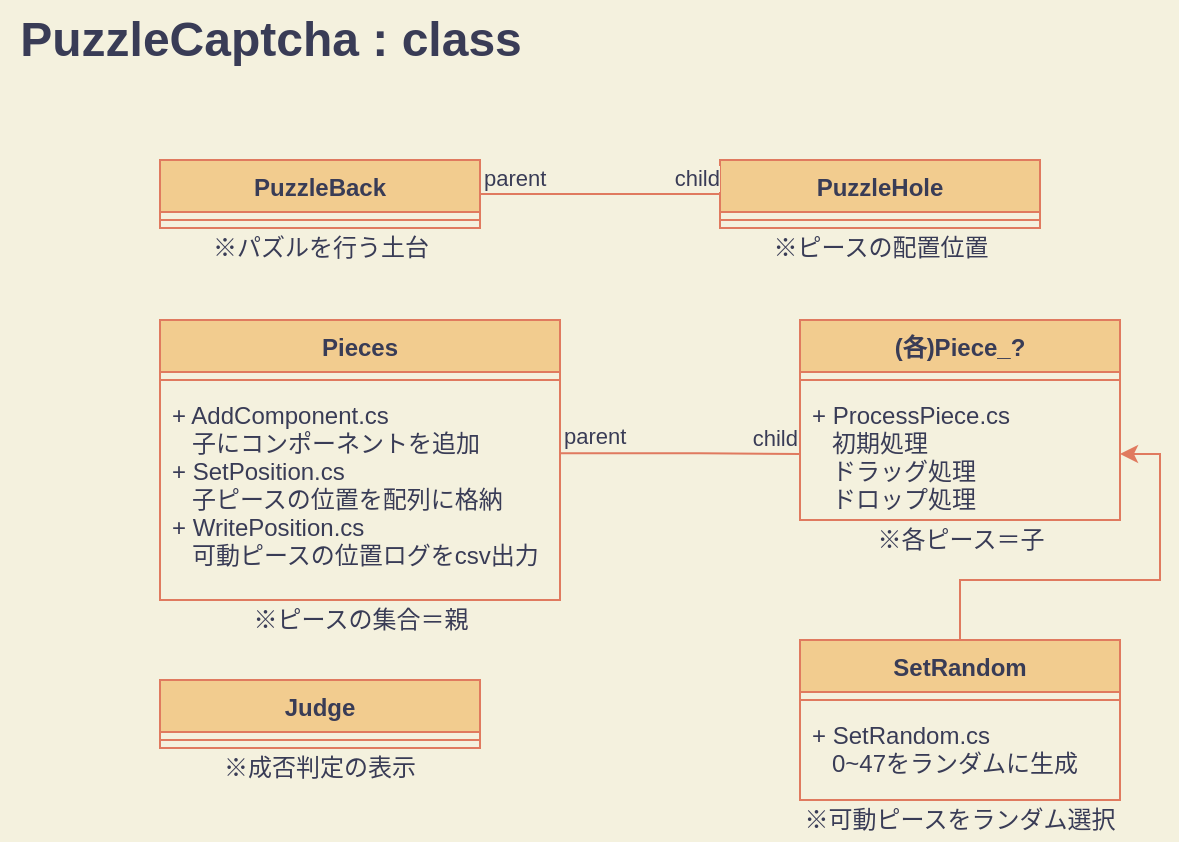 <mxfile version="15.4.3" type="embed" pages="2">
    <diagram id="vXSJ0vEddYjprkYEII-Z" name="ページ1">
        <mxGraphModel dx="733" dy="470" grid="1" gridSize="10" guides="1" tooltips="1" connect="1" arrows="1" fold="1" page="1" pageScale="1" pageWidth="827" pageHeight="1169" background="#F4F1DE" math="0" shadow="0">
            <root>
                <mxCell id="d3K3mkt8cVzpeXBTparw-0"/>
                <mxCell id="d3K3mkt8cVzpeXBTparw-1" parent="d3K3mkt8cVzpeXBTparw-0"/>
                <mxCell id="d3K3mkt8cVzpeXBTparw-2" value="PuzzleBack" style="swimlane;fontStyle=1;align=center;verticalAlign=top;childLayout=stackLayout;horizontal=1;startSize=26;horizontalStack=0;resizeParent=1;resizeParentMax=0;resizeLast=0;collapsible=1;marginBottom=0;fillColor=#F2CC8F;strokeColor=#E07A5F;fontColor=#393C56;" parent="d3K3mkt8cVzpeXBTparw-1" vertex="1">
                    <mxGeometry x="80" y="80" width="160" height="34" as="geometry">
                        <mxRectangle x="69" y="100" width="100" height="26" as="alternateBounds"/>
                    </mxGeometry>
                </mxCell>
                <mxCell id="d3K3mkt8cVzpeXBTparw-3" value="" style="line;strokeWidth=1;fillColor=none;align=left;verticalAlign=middle;spacingTop=-1;spacingLeft=3;spacingRight=3;rotatable=0;labelPosition=right;points=[];portConstraint=eastwest;labelBackgroundColor=#F4F1DE;strokeColor=#E07A5F;fontColor=#393C56;" parent="d3K3mkt8cVzpeXBTparw-2" vertex="1">
                    <mxGeometry y="26" width="160" height="8" as="geometry"/>
                </mxCell>
                <mxCell id="d3K3mkt8cVzpeXBTparw-4" value="PuzzleCaptcha : class" style="text;strokeColor=none;fillColor=none;html=1;fontSize=24;fontStyle=1;verticalAlign=middle;align=center;fontColor=#393C56;" parent="d3K3mkt8cVzpeXBTparw-1" vertex="1">
                    <mxGeometry width="270" height="40" as="geometry"/>
                </mxCell>
                <mxCell id="d3K3mkt8cVzpeXBTparw-5" value="PuzzleHole" style="swimlane;fontStyle=1;align=center;verticalAlign=top;childLayout=stackLayout;horizontal=1;startSize=26;horizontalStack=0;resizeParent=1;resizeParentMax=0;resizeLast=0;collapsible=1;marginBottom=0;fillColor=#F2CC8F;strokeColor=#E07A5F;fontColor=#393C56;" parent="d3K3mkt8cVzpeXBTparw-1" vertex="1">
                    <mxGeometry x="360" y="80" width="160" height="34" as="geometry">
                        <mxRectangle x="69" y="100" width="100" height="26" as="alternateBounds"/>
                    </mxGeometry>
                </mxCell>
                <mxCell id="d3K3mkt8cVzpeXBTparw-6" value="" style="line;strokeWidth=1;fillColor=none;align=left;verticalAlign=middle;spacingTop=-1;spacingLeft=3;spacingRight=3;rotatable=0;labelPosition=right;points=[];portConstraint=eastwest;labelBackgroundColor=#F4F1DE;strokeColor=#E07A5F;fontColor=#393C56;" parent="d3K3mkt8cVzpeXBTparw-5" vertex="1">
                    <mxGeometry y="26" width="160" height="8" as="geometry"/>
                </mxCell>
                <mxCell id="d3K3mkt8cVzpeXBTparw-7" value="※パズルを行う土台" style="text;html=1;strokeColor=none;fillColor=none;align=center;verticalAlign=middle;whiteSpace=wrap;rounded=0;fontColor=#393C56;" parent="d3K3mkt8cVzpeXBTparw-1" vertex="1">
                    <mxGeometry x="102.5" y="114" width="115" height="20" as="geometry"/>
                </mxCell>
                <mxCell id="d3K3mkt8cVzpeXBTparw-8" value="※ピースの配置位置" style="text;html=1;strokeColor=none;fillColor=none;align=center;verticalAlign=middle;whiteSpace=wrap;rounded=0;fontColor=#393C56;" parent="d3K3mkt8cVzpeXBTparw-1" vertex="1">
                    <mxGeometry x="377.5" y="114" width="125" height="20" as="geometry"/>
                </mxCell>
                <mxCell id="d3K3mkt8cVzpeXBTparw-9" value="Pieces" style="swimlane;fontStyle=1;align=center;verticalAlign=top;childLayout=stackLayout;horizontal=1;startSize=26;horizontalStack=0;resizeParent=1;resizeParentMax=0;resizeLast=0;collapsible=1;marginBottom=0;fillColor=#F2CC8F;strokeColor=#E07A5F;fontColor=#393C56;" parent="d3K3mkt8cVzpeXBTparw-1" vertex="1">
                    <mxGeometry x="80" y="160" width="200" height="140" as="geometry"/>
                </mxCell>
                <mxCell id="d3K3mkt8cVzpeXBTparw-10" value="" style="line;strokeWidth=1;fillColor=none;align=left;verticalAlign=middle;spacingTop=-1;spacingLeft=3;spacingRight=3;rotatable=0;labelPosition=right;points=[];portConstraint=eastwest;labelBackgroundColor=#F4F1DE;strokeColor=#E07A5F;fontColor=#393C56;" parent="d3K3mkt8cVzpeXBTparw-9" vertex="1">
                    <mxGeometry y="26" width="200" height="8" as="geometry"/>
                </mxCell>
                <mxCell id="d3K3mkt8cVzpeXBTparw-11" value="+ AddComponent.cs&#10;   子にコンポーネントを追加&#10;+ SetPosition.cs&#10;   子ピースの位置を配列に格納&#10;+ WritePosition.cs&#10;   可動ピースの位置ログをcsv出力" style="text;strokeColor=none;fillColor=none;align=left;verticalAlign=top;spacingLeft=4;spacingRight=4;overflow=hidden;rotatable=0;points=[[0,0.5],[1,0.5]];portConstraint=eastwest;fontColor=#393C56;" parent="d3K3mkt8cVzpeXBTparw-9" vertex="1">
                    <mxGeometry y="34" width="200" height="106" as="geometry"/>
                </mxCell>
                <mxCell id="d3K3mkt8cVzpeXBTparw-12" value="※ピースの集合＝親" style="text;html=1;strokeColor=none;fillColor=none;align=center;verticalAlign=middle;whiteSpace=wrap;rounded=0;fontColor=#393C56;" parent="d3K3mkt8cVzpeXBTparw-1" vertex="1">
                    <mxGeometry x="122.5" y="300" width="115" height="20" as="geometry"/>
                </mxCell>
                <mxCell id="d3K3mkt8cVzpeXBTparw-13" value="(各)Piece_?" style="swimlane;fontStyle=1;align=center;verticalAlign=top;childLayout=stackLayout;horizontal=1;startSize=26;horizontalStack=0;resizeParent=1;resizeParentMax=0;resizeLast=0;collapsible=1;marginBottom=0;fillColor=#F2CC8F;strokeColor=#E07A5F;fontColor=#393C56;" parent="d3K3mkt8cVzpeXBTparw-1" vertex="1">
                    <mxGeometry x="400" y="160" width="160" height="100" as="geometry"/>
                </mxCell>
                <mxCell id="d3K3mkt8cVzpeXBTparw-14" value="" style="line;strokeWidth=1;fillColor=none;align=left;verticalAlign=middle;spacingTop=-1;spacingLeft=3;spacingRight=3;rotatable=0;labelPosition=right;points=[];portConstraint=eastwest;labelBackgroundColor=#F4F1DE;strokeColor=#E07A5F;fontColor=#393C56;" parent="d3K3mkt8cVzpeXBTparw-13" vertex="1">
                    <mxGeometry y="26" width="160" height="8" as="geometry"/>
                </mxCell>
                <mxCell id="d3K3mkt8cVzpeXBTparw-15" value="+ ProcessPiece.cs&#10;   初期処理&#10;   ドラッグ処理&#10;   ドロップ処理" style="text;strokeColor=none;fillColor=none;align=left;verticalAlign=top;spacingLeft=4;spacingRight=4;overflow=hidden;rotatable=0;points=[[0,0.5],[1,0.5]];portConstraint=eastwest;fontColor=#393C56;" parent="d3K3mkt8cVzpeXBTparw-13" vertex="1">
                    <mxGeometry y="34" width="160" height="66" as="geometry"/>
                </mxCell>
                <mxCell id="d3K3mkt8cVzpeXBTparw-16" value="※各ピース＝子" style="text;html=1;strokeColor=none;fillColor=none;align=center;verticalAlign=middle;whiteSpace=wrap;rounded=0;fontColor=#393C56;" parent="d3K3mkt8cVzpeXBTparw-1" vertex="1">
                    <mxGeometry x="422.5" y="260" width="115" height="20" as="geometry"/>
                </mxCell>
                <mxCell id="d3K3mkt8cVzpeXBTparw-17" style="edgeStyle=orthogonalEdgeStyle;rounded=0;orthogonalLoop=1;jettySize=auto;html=1;entryX=1;entryY=0.5;entryDx=0;entryDy=0;labelBackgroundColor=#F4F1DE;strokeColor=#E07A5F;fontColor=#393C56;" parent="d3K3mkt8cVzpeXBTparw-1" source="d3K3mkt8cVzpeXBTparw-18" target="d3K3mkt8cVzpeXBTparw-15" edge="1">
                    <mxGeometry relative="1" as="geometry"/>
                </mxCell>
                <mxCell id="d3K3mkt8cVzpeXBTparw-18" value="SetRandom" style="swimlane;fontStyle=1;align=center;verticalAlign=top;childLayout=stackLayout;horizontal=1;startSize=26;horizontalStack=0;resizeParent=1;resizeParentMax=0;resizeLast=0;collapsible=1;marginBottom=0;fillColor=#F2CC8F;strokeColor=#E07A5F;fontColor=#393C56;" parent="d3K3mkt8cVzpeXBTparw-1" vertex="1">
                    <mxGeometry x="400" y="320" width="160" height="80" as="geometry"/>
                </mxCell>
                <mxCell id="d3K3mkt8cVzpeXBTparw-19" value="" style="line;strokeWidth=1;fillColor=none;align=left;verticalAlign=middle;spacingTop=-1;spacingLeft=3;spacingRight=3;rotatable=0;labelPosition=right;points=[];portConstraint=eastwest;labelBackgroundColor=#F4F1DE;strokeColor=#E07A5F;fontColor=#393C56;" parent="d3K3mkt8cVzpeXBTparw-18" vertex="1">
                    <mxGeometry y="26" width="160" height="8" as="geometry"/>
                </mxCell>
                <mxCell id="d3K3mkt8cVzpeXBTparw-20" value="+ SetRandom.cs&#10;   0~47をランダムに生成" style="text;strokeColor=none;fillColor=none;align=left;verticalAlign=top;spacingLeft=4;spacingRight=4;overflow=hidden;rotatable=0;points=[[0,0.5],[1,0.5]];portConstraint=eastwest;fontColor=#393C56;" parent="d3K3mkt8cVzpeXBTparw-18" vertex="1">
                    <mxGeometry y="34" width="160" height="46" as="geometry"/>
                </mxCell>
                <mxCell id="d3K3mkt8cVzpeXBTparw-21" value="" style="endArrow=none;html=1;edgeStyle=orthogonalEdgeStyle;entryX=0;entryY=0.5;entryDx=0;entryDy=0;exitX=1.002;exitY=0.308;exitDx=0;exitDy=0;exitPerimeter=0;labelBackgroundColor=#F4F1DE;strokeColor=#E07A5F;fontColor=#393C56;" parent="d3K3mkt8cVzpeXBTparw-1" source="d3K3mkt8cVzpeXBTparw-11" target="d3K3mkt8cVzpeXBTparw-15" edge="1">
                    <mxGeometry relative="1" as="geometry">
                        <mxPoint x="240" y="220" as="sourcePoint"/>
                        <mxPoint x="380" y="220" as="targetPoint"/>
                    </mxGeometry>
                </mxCell>
                <mxCell id="d3K3mkt8cVzpeXBTparw-22" value="parent" style="edgeLabel;resizable=0;html=1;align=left;verticalAlign=bottom;labelBackgroundColor=#F4F1DE;fontColor=#393C56;" parent="d3K3mkt8cVzpeXBTparw-21" connectable="0" vertex="1">
                    <mxGeometry x="-1" relative="1" as="geometry"/>
                </mxCell>
                <mxCell id="d3K3mkt8cVzpeXBTparw-23" value="child" style="edgeLabel;resizable=0;html=1;align=right;verticalAlign=bottom;labelBackgroundColor=#F4F1DE;fontColor=#393C56;" parent="d3K3mkt8cVzpeXBTparw-21" connectable="0" vertex="1">
                    <mxGeometry x="1" relative="1" as="geometry"/>
                </mxCell>
                <mxCell id="d3K3mkt8cVzpeXBTparw-24" value="" style="endArrow=none;html=1;edgeStyle=orthogonalEdgeStyle;entryX=0;entryY=0.5;entryDx=0;entryDy=0;exitX=1;exitY=0.5;exitDx=0;exitDy=0;labelBackgroundColor=#F4F1DE;strokeColor=#E07A5F;fontColor=#393C56;" parent="d3K3mkt8cVzpeXBTparw-1" source="d3K3mkt8cVzpeXBTparw-2" target="d3K3mkt8cVzpeXBTparw-5" edge="1">
                    <mxGeometry relative="1" as="geometry">
                        <mxPoint x="217.5" y="150" as="sourcePoint"/>
                        <mxPoint x="377.5" y="150" as="targetPoint"/>
                    </mxGeometry>
                </mxCell>
                <mxCell id="d3K3mkt8cVzpeXBTparw-25" value="parent" style="edgeLabel;resizable=0;html=1;align=left;verticalAlign=bottom;labelBackgroundColor=#F4F1DE;fontColor=#393C56;" parent="d3K3mkt8cVzpeXBTparw-24" connectable="0" vertex="1">
                    <mxGeometry x="-1" relative="1" as="geometry"/>
                </mxCell>
                <mxCell id="d3K3mkt8cVzpeXBTparw-26" value="child" style="edgeLabel;resizable=0;html=1;align=right;verticalAlign=bottom;labelBackgroundColor=#F4F1DE;fontColor=#393C56;" parent="d3K3mkt8cVzpeXBTparw-24" connectable="0" vertex="1">
                    <mxGeometry x="1" relative="1" as="geometry"/>
                </mxCell>
                <mxCell id="d3K3mkt8cVzpeXBTparw-27" value="Judge" style="swimlane;fontStyle=1;align=center;verticalAlign=top;childLayout=stackLayout;horizontal=1;startSize=26;horizontalStack=0;resizeParent=1;resizeParentMax=0;resizeLast=0;collapsible=1;marginBottom=0;fillColor=#F2CC8F;strokeColor=#E07A5F;fontColor=#393C56;" parent="d3K3mkt8cVzpeXBTparw-1" vertex="1">
                    <mxGeometry x="80" y="340" width="160" height="34" as="geometry"/>
                </mxCell>
                <mxCell id="d3K3mkt8cVzpeXBTparw-28" value="" style="line;strokeWidth=1;fillColor=none;align=left;verticalAlign=middle;spacingTop=-1;spacingLeft=3;spacingRight=3;rotatable=0;labelPosition=right;points=[];portConstraint=eastwest;labelBackgroundColor=#F4F1DE;strokeColor=#E07A5F;fontColor=#393C56;" parent="d3K3mkt8cVzpeXBTparw-27" vertex="1">
                    <mxGeometry y="26" width="160" height="8" as="geometry"/>
                </mxCell>
                <mxCell id="d3K3mkt8cVzpeXBTparw-29" value="※可動ピースをランダム選択" style="text;html=1;strokeColor=none;fillColor=none;align=center;verticalAlign=middle;whiteSpace=wrap;rounded=0;fontColor=#393C56;" parent="d3K3mkt8cVzpeXBTparw-1" vertex="1">
                    <mxGeometry x="400" y="400" width="160" height="20" as="geometry"/>
                </mxCell>
                <mxCell id="d3K3mkt8cVzpeXBTparw-30" value="※成否判定の表示" style="text;html=1;strokeColor=none;fillColor=none;align=center;verticalAlign=middle;whiteSpace=wrap;rounded=0;fontColor=#393C56;" parent="d3K3mkt8cVzpeXBTparw-1" vertex="1">
                    <mxGeometry x="80" y="374" width="160" height="20" as="geometry"/>
                </mxCell>
            </root>
        </mxGraphModel>
    </diagram>
    <diagram id="tc_eSPnNpgvELbni5aLJ" name="ページ2">
        <mxGraphModel dx="733" dy="470" grid="1" gridSize="10" guides="1" tooltips="1" connect="1" arrows="1" fold="1" page="1" pageScale="1" pageWidth="827" pageHeight="1169" background="#F4F1DE" math="0" shadow="0">
            <root>
                <mxCell id="0"/>
                <mxCell id="1" parent="0"/>
                <mxCell id="15" style="edgeStyle=orthogonalEdgeStyle;rounded=0;orthogonalLoop=1;jettySize=auto;html=1;entryX=0.5;entryY=0;entryDx=0;entryDy=0;labelBackgroundColor=#F4F1DE;strokeColor=#E07A5F;fontColor=#393C56;" parent="1" source="2" target="6" edge="1">
                    <mxGeometry relative="1" as="geometry"/>
                </mxCell>
                <mxCell id="2" value="" style="ellipse;strokeColor=none;fillColor=#F2CC8F;fontColor=#393C56;" parent="1" vertex="1">
                    <mxGeometry x="170" y="80" width="30" height="30" as="geometry"/>
                </mxCell>
                <mxCell id="3" value="" style="ellipse;html=1;shape=endState;fillColor=#F2CC8F;strokeColor=#E07A5F;fontColor=#393C56;" parent="1" vertex="1">
                    <mxGeometry x="530" y="560" width="30" height="30" as="geometry"/>
                </mxCell>
                <mxCell id="5" value="PuzzleCaptcha : activity" style="text;strokeColor=none;fillColor=none;html=1;fontSize=24;fontStyle=1;verticalAlign=middle;align=center;fontColor=#393C56;" parent="1" vertex="1">
                    <mxGeometry width="310" height="40" as="geometry"/>
                </mxCell>
                <mxCell id="16" style="edgeStyle=orthogonalEdgeStyle;rounded=0;orthogonalLoop=1;jettySize=auto;html=1;entryX=0.5;entryY=0;entryDx=0;entryDy=0;labelBackgroundColor=#F4F1DE;strokeColor=#E07A5F;fontColor=#393C56;" parent="1" source="6" target="7" edge="1">
                    <mxGeometry relative="1" as="geometry"/>
                </mxCell>
                <mxCell id="6" value="各ピースにコンポーネントを追加する.&lt;br&gt;AddComponent.cs" style="rounded=1;whiteSpace=wrap;html=1;fillColor=#F2CC8F;strokeColor=#E07A5F;fontColor=#393C56;" parent="1" vertex="1">
                    <mxGeometry x="80" y="160" width="210" height="60" as="geometry"/>
                </mxCell>
                <mxCell id="17" style="edgeStyle=orthogonalEdgeStyle;rounded=0;orthogonalLoop=1;jettySize=auto;html=1;labelBackgroundColor=#F4F1DE;strokeColor=#E07A5F;fontColor=#393C56;" parent="1" source="7" target="8" edge="1">
                    <mxGeometry relative="1" as="geometry"/>
                </mxCell>
                <mxCell id="7" value="可動ピースをランダムに選択する.&lt;br&gt;SetRandom.cs" style="rounded=1;whiteSpace=wrap;html=1;fillColor=#F2CC8F;strokeColor=#E07A5F;fontColor=#393C56;" parent="1" vertex="1">
                    <mxGeometry x="80" y="260" width="210" height="60" as="geometry"/>
                </mxCell>
                <mxCell id="18" style="edgeStyle=orthogonalEdgeStyle;rounded=0;orthogonalLoop=1;jettySize=auto;html=1;entryX=0.5;entryY=0;entryDx=0;entryDy=0;labelBackgroundColor=#F4F1DE;strokeColor=#E07A5F;fontColor=#393C56;" parent="1" source="8" target="9" edge="1">
                    <mxGeometry relative="1" as="geometry"/>
                </mxCell>
                <mxCell id="8" value="各ピースの位置を配列に格納する.&lt;br&gt;SetPosition.cs" style="rounded=1;whiteSpace=wrap;html=1;fillColor=#F2CC8F;strokeColor=#E07A5F;fontColor=#393C56;" parent="1" vertex="1">
                    <mxGeometry x="80" y="360" width="210" height="60" as="geometry"/>
                </mxCell>
                <mxCell id="19" style="edgeStyle=orthogonalEdgeStyle;rounded=0;orthogonalLoop=1;jettySize=auto;html=1;exitX=0.5;exitY=1;exitDx=0;exitDy=0;entryX=0.5;entryY=0;entryDx=0;entryDy=0;labelBackgroundColor=#F4F1DE;strokeColor=#E07A5F;fontColor=#393C56;" parent="1" source="9" target="10" edge="1">
                    <mxGeometry relative="1" as="geometry">
                        <Array as="points">
                            <mxPoint x="185" y="540"/>
                            <mxPoint x="320" y="540"/>
                            <mxPoint x="320" y="140"/>
                            <mxPoint x="545" y="140"/>
                        </Array>
                    </mxGeometry>
                </mxCell>
                <mxCell id="9" value="可動ピースを初期位置に配置する.&lt;br&gt;ProcessPiece.cs" style="rounded=1;whiteSpace=wrap;html=1;fillColor=#F2CC8F;strokeColor=#E07A5F;fontColor=#393C56;" parent="1" vertex="1">
                    <mxGeometry x="80" y="460" width="210" height="60" as="geometry"/>
                </mxCell>
                <mxCell id="20" style="edgeStyle=orthogonalEdgeStyle;rounded=0;orthogonalLoop=1;jettySize=auto;html=1;entryX=0.5;entryY=0;entryDx=0;entryDy=0;labelBackgroundColor=#F4F1DE;strokeColor=#E07A5F;fontColor=#393C56;" parent="1" source="10" target="11" edge="1">
                    <mxGeometry relative="1" as="geometry"/>
                </mxCell>
                <mxCell id="10" value="可動ピースをドラッグする.&lt;br&gt;ProcessPiece.cs" style="rounded=1;whiteSpace=wrap;html=1;fillColor=#F2CC8F;strokeColor=#E07A5F;fontColor=#393C56;" parent="1" vertex="1">
                    <mxGeometry x="440" y="160" width="210" height="60" as="geometry"/>
                </mxCell>
                <mxCell id="21" style="edgeStyle=orthogonalEdgeStyle;rounded=0;orthogonalLoop=1;jettySize=auto;html=1;exitX=0;exitY=0.5;exitDx=0;exitDy=0;entryX=0.5;entryY=0;entryDx=0;entryDy=0;labelBackgroundColor=#F4F1DE;strokeColor=#E07A5F;fontColor=#393C56;" parent="1" source="11" target="13" edge="1">
                    <mxGeometry relative="1" as="geometry"/>
                </mxCell>
                <mxCell id="22" style="edgeStyle=orthogonalEdgeStyle;rounded=0;orthogonalLoop=1;jettySize=auto;html=1;entryX=0.5;entryY=0;entryDx=0;entryDy=0;exitX=1;exitY=0.5;exitDx=0;exitDy=0;labelBackgroundColor=#F4F1DE;strokeColor=#E07A5F;fontColor=#393C56;" parent="1" source="11" target="14" edge="1">
                    <mxGeometry relative="1" as="geometry"/>
                </mxCell>
                <mxCell id="11" value="ピースがはまったかどうか.&#10;ProcessPiece.cs" style="rhombus;fillColor=#F2CC8F;strokeColor=#E07A5F;fontColor=#393C56;" parent="1" vertex="1">
                    <mxGeometry x="425" y="255" width="240" height="70" as="geometry"/>
                </mxCell>
                <mxCell id="29" style="edgeStyle=orthogonalEdgeStyle;rounded=0;orthogonalLoop=1;jettySize=auto;html=1;labelBackgroundColor=#F4F1DE;strokeColor=#E07A5F;fontColor=#393C56;" parent="1" source="13" target="28" edge="1">
                    <mxGeometry relative="1" as="geometry"/>
                </mxCell>
                <mxCell id="13" value="「success」を表示する.&lt;br&gt;ProcessPiece.cs" style="rounded=1;whiteSpace=wrap;html=1;fillColor=#F2CC8F;strokeColor=#E07A5F;fontColor=#393C56;" parent="1" vertex="1">
                    <mxGeometry x="330" y="360" width="210" height="60" as="geometry"/>
                </mxCell>
                <mxCell id="30" style="edgeStyle=orthogonalEdgeStyle;rounded=0;orthogonalLoop=1;jettySize=auto;html=1;entryX=0.5;entryY=0;entryDx=0;entryDy=0;labelBackgroundColor=#F4F1DE;strokeColor=#E07A5F;fontColor=#393C56;" parent="1" source="14" target="28" edge="1">
                    <mxGeometry relative="1" as="geometry"/>
                </mxCell>
                <mxCell id="14" value="「false」を表示する.&lt;br&gt;ProcessPiece.cs" style="rounded=1;whiteSpace=wrap;html=1;fillColor=#F2CC8F;strokeColor=#E07A5F;fontColor=#393C56;" parent="1" vertex="1">
                    <mxGeometry x="550" y="360" width="210" height="60" as="geometry"/>
                </mxCell>
                <mxCell id="25" value="Yes" style="text;html=1;strokeColor=none;fillColor=none;align=center;verticalAlign=middle;whiteSpace=wrap;rounded=0;fontColor=#393C56;" parent="1" vertex="1">
                    <mxGeometry x="400" y="260" width="40" height="20" as="geometry"/>
                </mxCell>
                <mxCell id="26" value="No" style="text;html=1;strokeColor=none;fillColor=none;align=center;verticalAlign=middle;whiteSpace=wrap;rounded=0;fontColor=#393C56;" parent="1" vertex="1">
                    <mxGeometry x="650" y="260" width="40" height="20" as="geometry"/>
                </mxCell>
                <mxCell id="31" style="edgeStyle=orthogonalEdgeStyle;rounded=0;orthogonalLoop=1;jettySize=auto;html=1;entryX=0.5;entryY=0;entryDx=0;entryDy=0;labelBackgroundColor=#F4F1DE;strokeColor=#E07A5F;fontColor=#393C56;" parent="1" source="28" target="3" edge="1">
                    <mxGeometry relative="1" as="geometry"/>
                </mxCell>
                <mxCell id="28" value="可動ピースの軌跡をCSV出力する.&lt;br&gt;WritePosition.cs" style="rounded=1;whiteSpace=wrap;html=1;fillColor=#F2CC8F;strokeColor=#E07A5F;fontColor=#393C56;" parent="1" vertex="1">
                    <mxGeometry x="440" y="460" width="210" height="60" as="geometry"/>
                </mxCell>
            </root>
        </mxGraphModel>
    </diagram>
</mxfile>